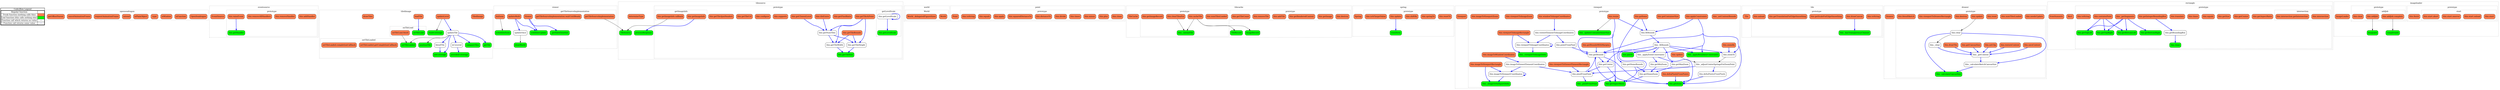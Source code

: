 digraph G {
concentrate = true;
			subgraph legend{
			rank = min;
			label = "legend";
			Legend [shape=none, margin=0, label = <
				<table cellspacing="0" cellpadding="0" border="1"><tr><td>Code2flow Legend</td></tr><tr><td>
				<table cellspacing="0">
				<tr><td>Regular function</td><td width="50px"></td></tr>
				<tr><td>Trunk function (nothing calls this)</td><td bgcolor='coral'></td></tr>
				<tr><td>Leaf function (this calls nothing else)</td><td bgcolor='green'></td></tr>
				<tr><td>Function call which returns no value</td><td>&#8594;</td></tr>
				<tr><td>Function call returns some value</td><td><font color='blue'>&#8594;</font></td></tr>
				</table></td></tr></table>
				>];}
node2 [splines=ortho shape = "rect" style = "rounded,filled" fillcolor = "coral" label = "OpenSeadragon" ];
node6 [splines=ortho shape = "rect" style = "rounded,filled" fillcolor = "coral" label = "isFunction" ];
node8 [splines=ortho shape = "rect" style = "rounded,filled" fillcolor = "coral" label = "isWindow" ];
node10 [splines=ortho shape = "rect" style = "rounded,filled" fillcolor = "coral" label = "type" ];
node12 [splines=ortho shape = "rect" style = "rounded,filled" fillcolor = "coral" label = "isPlainObject" ];
node18 [splines=ortho shape = "rect" style = "rounded,filled" fillcolor = "coral" label = "extend" ];
node21 [splines=ortho shape = "rect" style = "rounded,filled" fillcolor = "coral" label = "requestAnimationFrame" ];
node23 [splines=ortho shape = "rect" style = "rounded,filled" fillcolor = "coral" label = "cancelAnimationFrame" ];
node26 [splines=ortho shape = "rect" style = "rounded,filled" fillcolor = "coral" label = "getOffsetParent" ];
node35 [splines=ortho shape = "rect" style = "rounded,filled" fillcolor = "coral" label = "EventSource" ];
node38 [splines=ortho shape = "rect" style = "rounded,filled" fillcolor = "coral" label = "this.addHandler" ];
node40 [splines=ortho shape = "rect" style = "rounded,filled" fillcolor = "coral" label = "this.removeHandler" ];
node42 [splines=ortho shape = "rect" style = "rounded,filled" fillcolor = "coral" label = "this.removeAllHandlers" ];
node44 [splines=ortho shape = "rect" style = "rounded,filled" fillcolor = "green" label = "this.getHandler" ];
node46 [splines=ortho shape = "rect" style = "rounded,filled" fillcolor = "coral" label = "this.raiseEvent" ];
node52 [splines=ortho shape = "rect" style = "rounded,filled" fillcolor = "coral" label = "TiledImage" ];
node54 [splines=ortho shape = "rect" style = "rounded,filled" fillcolor = "coral" label = "updateLevel" ];
node56 [splines=ortho shape = "rect" style = "rounded" label = "updateTile" ];
node58 [splines=ortho shape = "rect" style = "rounded,filled" fillcolor = "green" label = "getTile" ];
node60 [splines=ortho shape = "rect" style = "rounded,filled" fillcolor = "coral" label = "loadTile" ];
node64 [splines=ortho shape = "rect" style = "rounded,filled" fillcolor = "green" label = "onTileLoad" ];
node63 [splines=ortho shape = "rect" style = "rounded,filled" fillcolor = "coral" label = "onTileLoad.finish" ];
node70 [splines=ortho shape = "rect" style = "rounded,filled" fillcolor = "green" label = "setTileLoaded" ];
node67 [splines=ortho shape = "rect" style = "rounded,filled" fillcolor = "coral" label = "setTileLoaded.getCompletionCallback" ];
node69 [splines=ortho shape = "rect" style = "rounded,filled" fillcolor = "coral" label = "setTileLoaded.completionCallback" ];
node72 [splines=ortho shape = "rect" style = "rounded,filled" fillcolor = "green" label = "positionTile" ];
node74 [splines=ortho shape = "rect" style = "rounded" label = "blendTile" ];
node76 [splines=ortho shape = "rect" style = "rounded,filled" fillcolor = "green" label = "providesCoverage" ];
node78 [splines=ortho shape = "rect" style = "rounded" label = "isCovered" ];
node80 [splines=ortho shape = "rect" style = "rounded,filled" fillcolor = "green" label = "setCoverage" ];
node82 [splines=ortho shape = "rect" style = "rounded,filled" fillcolor = "green" label = "resetCoverage" ];
node84 [splines=ortho shape = "rect" style = "rounded,filled" fillcolor = "green" label = "compareTiles" ];
node86 [splines=ortho shape = "rect" style = "rounded,filled" fillcolor = "coral" label = "drawTiles" ];
node97 [splines=ortho shape = "rect" style = "rounded,filled" fillcolor = "coral" label = "Viewer" ];
node99 [splines=ortho shape = "rect" style = "rounded,filled" fillcolor = "green" label = "_getSafeElemSize" ];
node105 [splines=ortho shape = "rect" style = "rounded,filled" fillcolor = "coral" label = "getTileSourceImplementation" ];
node102 [splines=ortho shape = "rect" style = "rounded,filled" fillcolor = "coral" label = "getTileSourceImplementation.waitUntilReady" ];
node109 [splines=ortho shape = "rect" style = "rounded,filled" fillcolor = "green" label = "scheduleUpdate" ];
node111 [splines=ortho shape = "rect" style = "rounded,filled" fillcolor = "coral" label = "updateMulti" ];
node113 [splines=ortho shape = "rect" style = "rounded" label = "updateOnce" ];
node115 [splines=ortho shape = "rect" style = "rounded,filled" fillcolor = "green" label = "drawWorld" ];
node117 [splines=ortho shape = "rect" style = "rounded,filled" fillcolor = "green" label = "scheduleZoom" ];
node119 [splines=ortho shape = "rect" style = "rounded,filled" fillcolor = "coral" label = "doZoom" ];
node127 [splines=ortho shape = "rect" style = "rounded,filled" fillcolor = "coral" label = "World" ];
node126 [splines=ortho shape = "rect" style = "rounded,filled" fillcolor = "coral" label = "World._delegatedFigureSizes" ];
node133 [splines=ortho shape = "rect" style = "rounded,filled" fillcolor = "coral" label = "Point" ];
node136 [splines=ortho shape = "rect" style = "rounded,filled" fillcolor = "coral" label = "this.clone" ];
node138 [splines=ortho shape = "rect" style = "rounded,filled" fillcolor = "coral" label = "this.plus" ];
node140 [splines=ortho shape = "rect" style = "rounded,filled" fillcolor = "coral" label = "this.minus" ];
node142 [splines=ortho shape = "rect" style = "rounded,filled" fillcolor = "coral" label = "this.times" ];
node144 [splines=ortho shape = "rect" style = "rounded,filled" fillcolor = "coral" label = "this.divide" ];
node146 [splines=ortho shape = "rect" style = "rounded,filled" fillcolor = "coral" label = "this.distanceTo" ];
node148 [splines=ortho shape = "rect" style = "rounded,filled" fillcolor = "coral" label = "this.squaredDistanceTo" ];
node150 [splines=ortho shape = "rect" style = "rounded,filled" fillcolor = "coral" label = "this.apply" ];
node152 [splines=ortho shape = "rect" style = "rounded,filled" fillcolor = "coral" label = "this.equals" ];
node154 [splines=ortho shape = "rect" style = "rounded,filled" fillcolor = "coral" label = "this.toString" ];
node177 [splines=ortho shape = "rect" style = "rounded,filled" fillcolor = "coral" label = "TileCache" ];
node160 [splines=ortho shape = "rect" style = "rounded,filled" fillcolor = "green" label = "TileRecord" ];
node162 [splines=ortho shape = "rect" style = "rounded,filled" fillcolor = "green" label = "ImageRecord" ];
node165 [splines=ortho shape = "rect" style = "rounded,filled" fillcolor = "coral" label = "this.destroy" ];
node167 [splines=ortho shape = "rect" style = "rounded,filled" fillcolor = "coral" label = "this.getImage" ];
node169 [splines=ortho shape = "rect" style = "rounded,filled" fillcolor = "coral" label = "this.getRenderedContext" ];
node171 [splines=ortho shape = "rect" style = "rounded,filled" fillcolor = "coral" label = "this.addTile" ];
node173 [splines=ortho shape = "rect" style = "rounded,filled" fillcolor = "coral" label = "this.removeTile" ];
node175 [splines=ortho shape = "rect" style = "rounded,filled" fillcolor = "coral" label = "this.getTileCount" ];
node180 [splines=ortho shape = "rect" style = "rounded,filled" fillcolor = "coral" label = "this.numTilesLoaded" ];
node182 [splines=ortho shape = "rect" style = "rounded,filled" fillcolor = "coral" label = "this.cacheTile" ];
node184 [splines=ortho shape = "rect" style = "rounded,filled" fillcolor = "coral" label = "this.clearTilesFor" ];
node186 [splines=ortho shape = "rect" style = "rounded,filled" fillcolor = "coral" label = "this.getImageRecord" ];
node188 [splines=ortho shape = "rect" style = "rounded,filled" fillcolor = "green" label = "this._unloadTile" ];
node194 [splines=ortho shape = "rect" style = "rounded,filled" fillcolor = "green" label = "TileSource" ];
node197 [splines=ortho shape = "rect" style = "rounded,filled" fillcolor = "green" label = "this.getTileSize" ];
node199 [splines=ortho shape = "rect" style = "rounded" label = "this.getTileWidth" ];
node201 [splines=ortho shape = "rect" style = "rounded" label = "this.getTileHeight" ];
node206 [splines=ortho shape = "rect" style = "rounded" label = "this.getLevelScale" ];
node205 [splines=ortho shape = "rect" style = "rounded,filled" fillcolor = "green" label = "this.getLevelScale" ];
node208 [splines=ortho shape = "rect" style = "rounded" label = "this.getNumTiles" ];
node210 [splines=ortho shape = "rect" style = "rounded,filled" fillcolor = "coral" label = "this.getPixelRatio" ];
node212 [splines=ortho shape = "rect" style = "rounded,filled" fillcolor = "coral" label = "this.getClosestLevel" ];
node214 [splines=ortho shape = "rect" style = "rounded,filled" fillcolor = "coral" label = "this.getTileAtPoint" ];
node216 [splines=ortho shape = "rect" style = "rounded,filled" fillcolor = "coral" label = "this.getTileBounds" ];
node220 [splines=ortho shape = "rect" style = "rounded,filled" fillcolor = "coral" label = "this.getImageInfo" ];
node219 [splines=ortho shape = "rect" style = "rounded,filled" fillcolor = "coral" label = "this.getImageInfo.callback" ];
node222 [splines=ortho shape = "rect" style = "rounded,filled" fillcolor = "coral" label = "this.supports" ];
node224 [splines=ortho shape = "rect" style = "rounded,filled" fillcolor = "coral" label = "this.configure" ];
node226 [splines=ortho shape = "rect" style = "rounded,filled" fillcolor = "coral" label = "this.getTileUrl" ];
node228 [splines=ortho shape = "rect" style = "rounded,filled" fillcolor = "coral" label = "this.getTileAjaxHeaders" ];
node230 [splines=ortho shape = "rect" style = "rounded,filled" fillcolor = "coral" label = "this.tileExists" ];
node232 [splines=ortho shape = "rect" style = "rounded,filled" fillcolor = "green" label = "processResponse" ];
node234 [splines=ortho shape = "rect" style = "rounded,filled" fillcolor = "coral" label = "determineType" ];
node243 [splines=ortho shape = "rect" style = "rounded,filled" fillcolor = "coral" label = "Spring" ];
node246 [splines=ortho shape = "rect" style = "rounded,filled" fillcolor = "coral" label = "this.resetTo" ];
node248 [splines=ortho shape = "rect" style = "rounded,filled" fillcolor = "coral" label = "this.springTo" ];
node250 [splines=ortho shape = "rect" style = "rounded,filled" fillcolor = "coral" label = "this.shiftBy" ];
node252 [splines=ortho shape = "rect" style = "rounded,filled" fillcolor = "coral" label = "this.update" ];
node254 [splines=ortho shape = "rect" style = "rounded,filled" fillcolor = "coral" label = "this.isAtTargetValue" ];
node256 [splines=ortho shape = "rect" style = "rounded,filled" fillcolor = "green" label = "transform" ];
node262 [splines=ortho shape = "rect" style = "rounded,filled" fillcolor = "coral" label = "Viewport" ];
node265 [splines=ortho shape = "rect" style = "rounded,filled" fillcolor = "coral" label = "this._setContentBounds" ];
node267 [splines=ortho shape = "rect" style = "rounded" label = "this.getHomeZoom" ];
node269 [splines=ortho shape = "rect" style = "rounded" label = "this.getHomeBounds" ];
node271 [splines=ortho shape = "rect" style = "rounded,filled" fillcolor = "coral" label = "this.goHome" ];
node273 [splines=ortho shape = "rect" style = "rounded" label = "this.getMinZoom" ];
node275 [splines=ortho shape = "rect" style = "rounded" label = "this.getMaxZoom" ];
node277 [splines=ortho shape = "rect" style = "rounded,filled" fillcolor = "green" label = "this.getAspectRatio" ];
node279 [splines=ortho shape = "rect" style = "rounded,filled" fillcolor = "coral" label = "this.getContainerSize" ];
node281 [splines=ortho shape = "rect" style = "rounded" label = "this.getBounds" ];
node283 [splines=ortho shape = "rect" style = "rounded,filled" fillcolor = "coral" label = "this.getBoundsWithMargins" ];
node285 [splines=ortho shape = "rect" style = "rounded" label = "this.getCenter" ];
node287 [splines=ortho shape = "rect" style = "rounded,filled" fillcolor = "green" label = "this.getZoom" ];
node289 [splines=ortho shape = "rect" style = "rounded" label = "this._applyZoomConstraints" ];
node291 [splines=ortho shape = "rect" style = "rounded,filled" fillcolor = "green" label = "this._applyBoundaryConstraints" ];
node293 [splines=ortho shape = "rect" style = "rounded,filled" fillcolor = "coral" label = "this.applyConstraints" ];
node295 [splines=ortho shape = "rect" style = "rounded" label = "this._fitBounds" ];
node297 [splines=ortho shape = "rect" style = "rounded" label = "this.fitBounds" ];
node299 [splines=ortho shape = "rect" style = "rounded,filled" fillcolor = "green" label = "this.panTo" ];
node301 [splines=ortho shape = "rect" style = "rounded,filled" fillcolor = "coral" label = "this.zoomBy" ];
node303 [splines=ortho shape = "rect" style = "rounded" label = "this.zoomTo" ];
node305 [splines=ortho shape = "rect" style = "rounded,filled" fillcolor = "coral" label = "this.resize" ];
node307 [splines=ortho shape = "rect" style = "rounded,filled" fillcolor = "green" label = "this._updateContainerInnerSize" ];
node311 [splines=ortho shape = "rect" style = "rounded,filled" fillcolor = "coral" label = "this.update" ];
node313 [splines=ortho shape = "rect" style = "rounded" label = "this._adjustCenterSpringsForZoomPoint" ];
node315 [splines=ortho shape = "rect" style = "rounded,filled" fillcolor = "coral" label = "this.deltaPixelsFromPoints" ];
node317 [splines=ortho shape = "rect" style = "rounded" label = "this.deltaPointsFromPixels" ];
node319 [splines=ortho shape = "rect" style = "rounded" label = "this.pixelFromPoint" ];
node321 [splines=ortho shape = "rect" style = "rounded,filled" fillcolor = "green" label = "this._pixelFromPoint" ];
node323 [splines=ortho shape = "rect" style = "rounded" label = "this.pointFromPixel" ];
node325 [splines=ortho shape = "rect" style = "rounded,filled" fillcolor = "green" label = "this._viewportToImageDelta" ];
node327 [splines=ortho shape = "rect" style = "rounded" label = "this.viewportToImageCoordinates" ];
node329 [splines=ortho shape = "rect" style = "rounded,filled" fillcolor = "green" label = "this._imageToViewportDelta" ];
node331 [splines=ortho shape = "rect" style = "rounded" label = "this.imageToViewportCoordinates" ];
node333 [splines=ortho shape = "rect" style = "rounded,filled" fillcolor = "coral" label = "this.imageToViewportRectangle" ];
node335 [splines=ortho shape = "rect" style = "rounded,filled" fillcolor = "coral" label = "this.viewportToImageRectangle" ];
node337 [splines=ortho shape = "rect" style = "rounded" label = "this.viewerElementToImageCoordinates" ];
node339 [splines=ortho shape = "rect" style = "rounded" label = "this.imageToViewerElementCoordinates" ];
node341 [splines=ortho shape = "rect" style = "rounded,filled" fillcolor = "coral" label = "this.windowToImageCoordinates" ];
node343 [splines=ortho shape = "rect" style = "rounded,filled" fillcolor = "coral" label = "this.imageToWindowCoordinates" ];
node345 [splines=ortho shape = "rect" style = "rounded,filled" fillcolor = "coral" label = "this.viewportToViewerElementRectangle" ];
node347 [splines=ortho shape = "rect" style = "rounded,filled" fillcolor = "coral" label = "this.viewportToImageZoom" ];
node349 [splines=ortho shape = "rect" style = "rounded,filled" fillcolor = "coral" label = "this.imageToViewportZoom" ];
node355 [splines=ortho shape = "rect" style = "rounded,filled" fillcolor = "coral" label = "Tile" ];
node358 [splines=ortho shape = "rect" style = "rounded,filled" fillcolor = "coral" label = "this.toString" ];
node360 [splines=ortho shape = "rect" style = "rounded,filled" fillcolor = "green" label = "this._hasTransparencyChannel" ];
node362 [splines=ortho shape = "rect" style = "rounded,filled" fillcolor = "coral" label = "this.drawCanvas" ];
node364 [splines=ortho shape = "rect" style = "rounded,filled" fillcolor = "coral" label = "this.getScaleForEdgeSmoothing" ];
node368 [splines=ortho shape = "rect" style = "rounded,filled" fillcolor = "coral" label = "this.getTranslationForEdgeSmoothing" ];
node370 [splines=ortho shape = "rect" style = "rounded,filled" fillcolor = "coral" label = "this.unload" ];
node376 [splines=ortho shape = "rect" style = "rounded,filled" fillcolor = "coral" label = "Drawer" ];
node379 [splines=ortho shape = "rect" style = "rounded,filled" fillcolor = "coral" label = "this.needsUpdate" ];
node381 [splines=ortho shape = "rect" style = "rounded,filled" fillcolor = "coral" label = "this.numTilesLoaded" ];
node383 [splines=ortho shape = "rect" style = "rounded,filled" fillcolor = "coral" label = "this.reset" ];
node385 [splines=ortho shape = "rect" style = "rounded,filled" fillcolor = "coral" label = "this.update" ];
node387 [splines=ortho shape = "rect" style = "rounded,filled" fillcolor = "coral" label = "this.destroy" ];
node389 [splines=ortho shape = "rect" style = "rounded" label = "this.clear" ];
node391 [splines=ortho shape = "rect" style = "rounded" label = "this._clear" ];
node393 [splines=ortho shape = "rect" style = "rounded,filled" fillcolor = "coral" label = "this.viewportToDrawerRectangle" ];
node395 [splines=ortho shape = "rect" style = "rounded,filled" fillcolor = "coral" label = "this.drawTile" ];
node397 [splines=ortho shape = "rect" style = "rounded" label = "this._getContext" ];
node399 [splines=ortho shape = "rect" style = "rounded,filled" fillcolor = "coral" label = "this.saveContext" ];
node401 [splines=ortho shape = "rect" style = "rounded,filled" fillcolor = "coral" label = "this.restoreContext" ];
node403 [splines=ortho shape = "rect" style = "rounded,filled" fillcolor = "coral" label = "this.setClip" ];
node405 [splines=ortho shape = "rect" style = "rounded,filled" fillcolor = "coral" label = "this.blendSketch" ];
node407 [splines=ortho shape = "rect" style = "rounded,filled" fillcolor = "coral" label = "this.getCanvasSize" ];
node409 [splines=ortho shape = "rect" style = "rounded,filled" fillcolor = "green" label = "this._calculateCanvasSize" ];
node411 [splines=ortho shape = "rect" style = "rounded" label = "this._calculateSketchCanvasSize" ];
node417 [splines=ortho shape = "rect" style = "rounded,filled" fillcolor = "coral" label = "Rect" ];
node419 [splines=ortho shape = "rect" style = "rounded,filled" fillcolor = "coral" label = "fromSummits" ];
node422 [splines=ortho shape = "rect" style = "rounded,filled" fillcolor = "green" label = "this.clone" ];
node424 [splines=ortho shape = "rect" style = "rounded,filled" fillcolor = "coral" label = "this.getAspectRatio" ];
node426 [splines=ortho shape = "rect" style = "rounded,filled" fillcolor = "green" label = "this.getTopLeft" ];
node428 [splines=ortho shape = "rect" style = "rounded,filled" fillcolor = "green" label = "this.getBottomRight" ];
node430 [splines=ortho shape = "rect" style = "rounded,filled" fillcolor = "green" label = "this.getTopRight" ];
node432 [splines=ortho shape = "rect" style = "rounded,filled" fillcolor = "green" label = "this.getBottomLeft" ];
node434 [splines=ortho shape = "rect" style = "rounded,filled" fillcolor = "coral" label = "this.getCenter" ];
node436 [splines=ortho shape = "rect" style = "rounded,filled" fillcolor = "coral" label = "this.getSize" ];
node438 [splines=ortho shape = "rect" style = "rounded,filled" fillcolor = "coral" label = "this.equals" ];
node440 [splines=ortho shape = "rect" style = "rounded,filled" fillcolor = "coral" label = "this.times" ];
node442 [splines=ortho shape = "rect" style = "rounded,filled" fillcolor = "coral" label = "this.translate" ];
node446 [splines=ortho shape = "rect" style = "rounded,filled" fillcolor = "coral" label = "this.intersection" ];
node445 [splines=ortho shape = "rect" style = "rounded,filled" fillcolor = "coral" label = "this.intersection.getIntersection" ];
node448 [splines=ortho shape = "rect" style = "rounded,filled" fillcolor = "coral" label = "this._getSegments" ];
node450 [splines=ortho shape = "rect" style = "rounded" label = "this.getBoundingBox" ];
node452 [splines=ortho shape = "rect" style = "rounded,filled" fillcolor = "coral" label = "this.getIntegerBoundingBox" ];
node454 [splines=ortho shape = "rect" style = "rounded,filled" fillcolor = "coral" label = "this.containsPoint" ];
node456 [splines=ortho shape = "rect" style = "rounded,filled" fillcolor = "coral" label = "this.toString" ];
node477 [splines=ortho shape = "rect" style = "rounded,filled" fillcolor = "coral" label = "ImageLoader" ];
node462 [splines=ortho shape = "rect" style = "rounded,filled" fillcolor = "green" label = "ImageJob" ];
node473 [splines=ortho shape = "rect" style = "rounded,filled" fillcolor = "coral" label = "this.start" ];
node466 [splines=ortho shape = "rect" style = "rounded,filled" fillcolor = "coral" label = "this.start.onload" ];
node468 [splines=ortho shape = "rect" style = "rounded,filled" fillcolor = "coral" label = "this.start.onerror" ];
node472 [splines=ortho shape = "rect" style = "rounded,filled" fillcolor = "coral" label = "this.start.abort" ];
node475 [splines=ortho shape = "rect" style = "rounded,filled" fillcolor = "coral" label = "this.finish" ];
node483 [splines=ortho shape = "rect" style = "rounded,filled" fillcolor = "coral" label = "this.addJob" ];
node481 [splines=ortho shape = "rect" style = "rounded,filled" fillcolor = "coral" label = "this.addJob.complete" ];
node485 [splines=ortho shape = "rect" style = "rounded,filled" fillcolor = "coral" label = "this.clear" ];
node487 [splines=ortho shape = "rect" style = "rounded,filled" fillcolor = "green" label = "completeJob" ];
node46 -> node44 [color="blue" penwidth="2"];
node54 -> node56 [color="blue" penwidth="2"];
node54 -> node82;
node56 -> node58 [color="blue" penwidth="2"];
node56 -> node70;
node56 -> node72;
node56 -> node74 [color="blue" penwidth="2"];
node56 -> node78 [color="blue" penwidth="2"];
node56 -> node80 [color="blue" penwidth="2"];
node56 -> node84 [color="blue" penwidth="2"];
node60 -> node64 [color="blue" penwidth="2"];
node63 -> node70;
node74 -> node80 [color="blue" penwidth="2"];
node78 -> node76 [color="blue" penwidth="2"];
node97 -> node99 [color="blue" penwidth="2"];
node97 -> node109 [color="blue" penwidth="2"];
node105 -> node194;
node111 -> node109 [color="blue" penwidth="2"];
node111 -> node113 [color="blue" penwidth="2"];
node113 -> node115;
node119 -> node117;
node182 -> node160;
node182 -> node162;
node182 -> node188;
node184 -> node188;
node199 -> node197 [color="blue" penwidth="2"];
node201 -> node197 [color="blue" penwidth="2"];
node206 -> node206 [color="blue" penwidth="2"];
node206 -> node205 [color="blue" penwidth="2"];
node208 -> node199 [color="blue" penwidth="2"];
node208 -> node201 [color="blue" penwidth="2"];
node212 -> node208 [color="blue" penwidth="2"];
node214 -> node199 [color="blue" penwidth="2"];
node214 -> node201 [color="blue" penwidth="2"];
node214 -> node208 [color="blue" penwidth="2"];
node216 -> node199 [color="blue" penwidth="2"];
node216 -> node201 [color="blue" penwidth="2"];
node220 -> node232 [color="blue" penwidth="2"];
node219 -> node194;
node230 -> node208 [color="blue" penwidth="2"];
node252 -> node256 [color="blue" penwidth="2"];
node267 -> node277 [color="blue" penwidth="2"];
node269 -> node267 [color="blue" penwidth="2"];
node269 -> node277 [color="blue" penwidth="2"];
node271 -> node269 [color="blue" penwidth="2"];
node271 -> node297 [color="blue" penwidth="2"];
node273 -> node267 [color="blue" penwidth="2"];
node275 -> node267 [color="blue" penwidth="2"];
node281 -> node277 [color="blue" penwidth="2"];
node281 -> node285 [color="blue" penwidth="2"];
node281 -> node287 [color="blue" penwidth="2"];
node283 -> node281 [color="blue" penwidth="2"];
node285 -> node277 [color="blue" penwidth="2"];
node285 -> node287 [color="blue" penwidth="2"];
node285 -> node319 [color="blue" penwidth="2"];
node285 -> node321 [color="blue" penwidth="2"];
node289 -> node273 [color="blue" penwidth="2"];
node289 -> node275 [color="blue" penwidth="2"];
node293 -> node281 [color="blue" penwidth="2"];
node293 -> node287 [color="blue" penwidth="2"];
node293 -> node289 [color="blue" penwidth="2"];
node293 -> node291 [color="blue" penwidth="2"];
node293 -> node297 [color="blue" penwidth="2"];
node293 -> node303 [color="blue" penwidth="2"];
node295 -> node277 [color="blue" penwidth="2"];
node295 -> node281 [color="blue" penwidth="2"];
node295 -> node285 [color="blue" penwidth="2"];
node295 -> node287 [color="blue" penwidth="2"];
node295 -> node289 [color="blue" penwidth="2"];
node295 -> node291 [color="blue" penwidth="2"];
node295 -> node299 [color="blue" penwidth="2"];
node295 -> node303 [color="blue" penwidth="2"];
node297 -> node295 [color="blue" penwidth="2"];
node301 -> node303 [color="blue" penwidth="2"];
node303 -> node313;
node305 -> node277 [color="blue" penwidth="2"];
node305 -> node281 [color="blue" penwidth="2"];
node305 -> node297 [color="blue" penwidth="2"];
node305 -> node307;
node311 -> node313;
node313 -> node317 [color="blue" penwidth="2"];
node313 -> node319 [color="blue" penwidth="2"];
node315 -> node287 [color="blue" penwidth="2"];
node317 -> node287 [color="blue" penwidth="2"];
node319 -> node281 [color="blue" penwidth="2"];
node319 -> node321 [color="blue" penwidth="2"];
node323 -> node281 [color="blue" penwidth="2"];
node327 -> node325 [color="blue" penwidth="2"];
node327 -> node327 [color="blue" penwidth="2"];
node331 -> node329 [color="blue" penwidth="2"];
node331 -> node331 [color="blue" penwidth="2"];
node333 -> node329 [color="blue" penwidth="2"];
node333 -> node331 [color="blue" penwidth="2"];
node335 -> node325 [color="blue" penwidth="2"];
node335 -> node327 [color="blue" penwidth="2"];
node337 -> node323 [color="blue" penwidth="2"];
node337 -> node327 [color="blue" penwidth="2"];
node339 -> node319 [color="blue" penwidth="2"];
node339 -> node331 [color="blue" penwidth="2"];
node341 -> node337 [color="blue" penwidth="2"];
node343 -> node339 [color="blue" penwidth="2"];
node345 -> node319 [color="blue" penwidth="2"];
node362 -> node360 [color="blue" penwidth="2"];
node385 -> node389;
node389 -> node391;
node389 -> node409 [color="blue" penwidth="2"];
node389 -> node411 [color="blue" penwidth="2"];
node391 -> node397 [color="blue" penwidth="2"];
node395 -> node397 [color="blue" penwidth="2"];
node397 -> node411 [color="blue" penwidth="2"];
node399 -> node397 [color="blue" penwidth="2"];
node401 -> node397 [color="blue" penwidth="2"];
node403 -> node397 [color="blue" penwidth="2"];
node407 -> node397 [color="blue" penwidth="2"];
node411 -> node409 [color="blue" penwidth="2"];
node448 -> node426 [color="blue" penwidth="2"];
node448 -> node428 [color="blue" penwidth="2"];
node448 -> node430 [color="blue" penwidth="2"];
node448 -> node432 [color="blue" penwidth="2"];
node450 -> node422 [color="blue" penwidth="2"];
node452 -> node450 [color="blue" penwidth="2"];
node454 -> node426 [color="blue" penwidth="2"];
node454 -> node430 [color="blue" penwidth="2"];
node454 -> node432 [color="blue" penwidth="2"];
node483 -> node462;
node481 -> node487;
subgraph clusteropenseadragon0{
node2 node6 node8 node10 node12 node18 node21 node23 node26 node2 node6 node8 node10 node12 node18 node21 node23 node26 ;
label="openseadragon";
style=filled;
color=black;
graph[style=dotted];
};
subgraph clustereventsource31{
node35 node38 node40 node42 node44 node46 node35 ;
label="eventsource";
style=filled;
color=black;
graph[style=dotted];
subgraph clusterprototype36{
node38 node40 node42 node44 node46 node38 node40 node42 node44 node46 ;
label="prototype";
style=filled;
color=black;
graph[style=dotted];
}};
subgraph clustertiledimage49{
node52 node54 node56 node58 node60 node64 node63 node70 node67 node69 node72 node74 node76 node78 node80 node82 node84 node86 node52 node54 node56 node58 node60 node72 node74 node76 node78 node80 node82 node84 node86 ;
label="tiledimage";
style=filled;
color=black;
graph[style=dotted];
subgraph clusteronTileLoad61{
node64 node63 node63 ;
label="onTileLoad";
style=filled;
color=black;
graph[style=dotted];
}subgraph clustersetTileLoaded65{
node70 node67 node69 node67 node69 ;
label="setTileLoaded";
style=filled;
color=black;
graph[style=dotted];
}};
subgraph clusterviewer89{
node97 node99 node105 node102 node109 node111 node113 node115 node117 node119 node97 node99 node109 node111 node113 node115 node117 node119 ;
label="viewer";
style=filled;
color=black;
graph[style=dotted];
subgraph clustergetTileSourceImplementation100{
node105 node102 node102 ;
label="getTileSourceImplementation";
style=filled;
color=black;
graph[style=dotted];
}};
subgraph clusterworld122{
node127 node126 ;
label="world";
style=filled;
color=black;
graph[style=dotted];
subgraph clusterWorld124{
node127 node126 node126 ;
label="World";
style=filled;
color=black;
graph[style=dotted];
}};
subgraph clusterpoint130{
node133 node136 node138 node140 node142 node144 node146 node148 node150 node152 node154 node133 ;
label="point";
style=filled;
color=black;
graph[style=dotted];
subgraph clusterprototype134{
node136 node138 node140 node142 node144 node146 node148 node150 node152 node154 node136 node138 node140 node142 node144 node146 node148 node150 node152 node154 ;
label="prototype";
style=filled;
color=black;
graph[style=dotted];
}};
subgraph clustertilecache157{
node177 node160 node162 node165 node167 node169 node171 node173 node175 node180 node182 node184 node186 node188 node177 node160 node162 ;
label="tilecache";
style=filled;
color=black;
graph[style=dotted];
subgraph clusterprototype163{
node165 node167 node169 node171 node173 node175 node165 node167 node169 node171 node173 node175 ;
label="prototype";
style=filled;
color=black;
graph[style=dotted];
}subgraph clusterprototype178{
node180 node182 node184 node186 node188 node180 node182 node184 node186 node188 ;
label="prototype";
style=filled;
color=black;
graph[style=dotted];
}};
subgraph clustertilesource191{
node194 node197 node199 node201 node206 node205 node208 node210 node212 node214 node216 node220 node219 node222 node224 node226 node228 node230 node232 node234 node194 node232 node234 ;
label="tilesource";
style=filled;
color=black;
graph[style=dotted];
subgraph clusterprototype195{
node197 node199 node201 node206 node205 node208 node210 node212 node214 node216 node220 node219 node222 node224 node226 node228 node230 node197 node199 node201 node208 node210 node212 node214 node216 node222 node224 node226 node228 node230 ;
label="prototype";
style=filled;
color=black;
graph[style=dotted];
subgraph clustergetLevelScale202{
node206 node205 node205 ;
label="getLevelScale";
style=filled;
color=black;
graph[style=dotted];
}subgraph clustergetImageInfo217{
node220 node219 node219 ;
label="getImageInfo";
style=filled;
color=black;
graph[style=dotted];
}}};
subgraph clusterspring237{
node243 node246 node248 node250 node252 node254 node256 node243 node256 ;
label="spring";
style=filled;
color=black;
graph[style=dotted];
subgraph clusterprototype244{
node246 node248 node250 node252 node254 node246 node248 node250 node252 node254 ;
label="prototype";
style=filled;
color=black;
graph[style=dotted];
}};
subgraph clusterviewport259{
node262 node265 node267 node269 node271 node273 node275 node277 node279 node281 node283 node285 node287 node289 node291 node293 node295 node297 node299 node301 node303 node305 node307 node311 node313 node315 node317 node319 node321 node323 node325 node327 node329 node331 node333 node335 node337 node339 node341 node343 node345 node347 node349 node262 ;
label="viewport";
style=filled;
color=black;
graph[style=dotted];
subgraph clusterprototype263{
node265 node267 node269 node271 node273 node275 node277 node279 node281 node283 node285 node287 node289 node291 node293 node295 node297 node299 node301 node303 node305 node307 node311 node313 node315 node317 node319 node321 node323 node325 node327 node329 node331 node333 node335 node337 node339 node341 node343 node345 node347 node349 node265 node267 node269 node271 node273 node275 node277 node279 node281 node283 node285 node287 node289 node291 node293 node295 node297 node299 node301 node303 node305 node307 node311 node313 node315 node317 node319 node321 node323 node325 node327 node329 node331 node333 node335 node337 node339 node341 node343 node345 node347 node349 ;
label="prototype";
style=filled;
color=black;
graph[style=dotted];
}};
subgraph clustertile352{
node355 node358 node360 node362 node364 node368 node370 node355 ;
label="tile";
style=filled;
color=black;
graph[style=dotted];
subgraph clusterprototype356{
node358 node360 node362 node364 node368 node370 node358 node360 node362 node364 node368 node370 ;
label="prototype";
style=filled;
color=black;
graph[style=dotted];
}};
subgraph clusterdrawer373{
node376 node379 node381 node383 node385 node387 node389 node391 node393 node395 node397 node399 node401 node403 node405 node407 node409 node411 node376 ;
label="drawer";
style=filled;
color=black;
graph[style=dotted];
subgraph clusterprototype377{
node379 node381 node383 node385 node387 node389 node391 node393 node395 node397 node399 node401 node403 node405 node407 node409 node411 node379 node381 node383 node385 node387 node389 node391 node393 node395 node397 node399 node401 node403 node405 node407 node409 node411 ;
label="prototype";
style=filled;
color=black;
graph[style=dotted];
}};
subgraph clusterrectangle414{
node417 node419 node422 node424 node426 node428 node430 node432 node434 node436 node438 node440 node442 node446 node445 node448 node450 node452 node454 node456 node417 node419 ;
label="rectangle";
style=filled;
color=black;
graph[style=dotted];
subgraph clusterprototype420{
node422 node424 node426 node428 node430 node432 node434 node436 node438 node440 node442 node446 node445 node448 node450 node452 node454 node456 node422 node424 node426 node428 node430 node432 node434 node436 node438 node440 node442 node448 node450 node452 node454 node456 ;
label="prototype";
style=filled;
color=black;
graph[style=dotted];
subgraph clusterintersection443{
node446 node445 node445 ;
label="intersection";
style=filled;
color=black;
graph[style=dotted];
}}};
subgraph clusterimageloader459{
node477 node462 node473 node466 node468 node472 node475 node483 node481 node485 node487 node477 node462 node487 ;
label="imageloader";
style=filled;
color=black;
graph[style=dotted];
subgraph clusterprototype463{
node473 node466 node468 node472 node475 node475 ;
label="prototype";
style=filled;
color=black;
graph[style=dotted];
subgraph clusterstart464{
node473 node466 node468 node472 node466 node468 node472 ;
label="start";
style=filled;
color=black;
graph[style=dotted];
}}subgraph clusterprototype478{
node483 node481 node485 node485 ;
label="prototype";
style=filled;
color=black;
graph[style=dotted];
subgraph clusteraddJob479{
node483 node481 node481 ;
label="addJob";
style=filled;
color=black;
graph[style=dotted];
}}};
}

